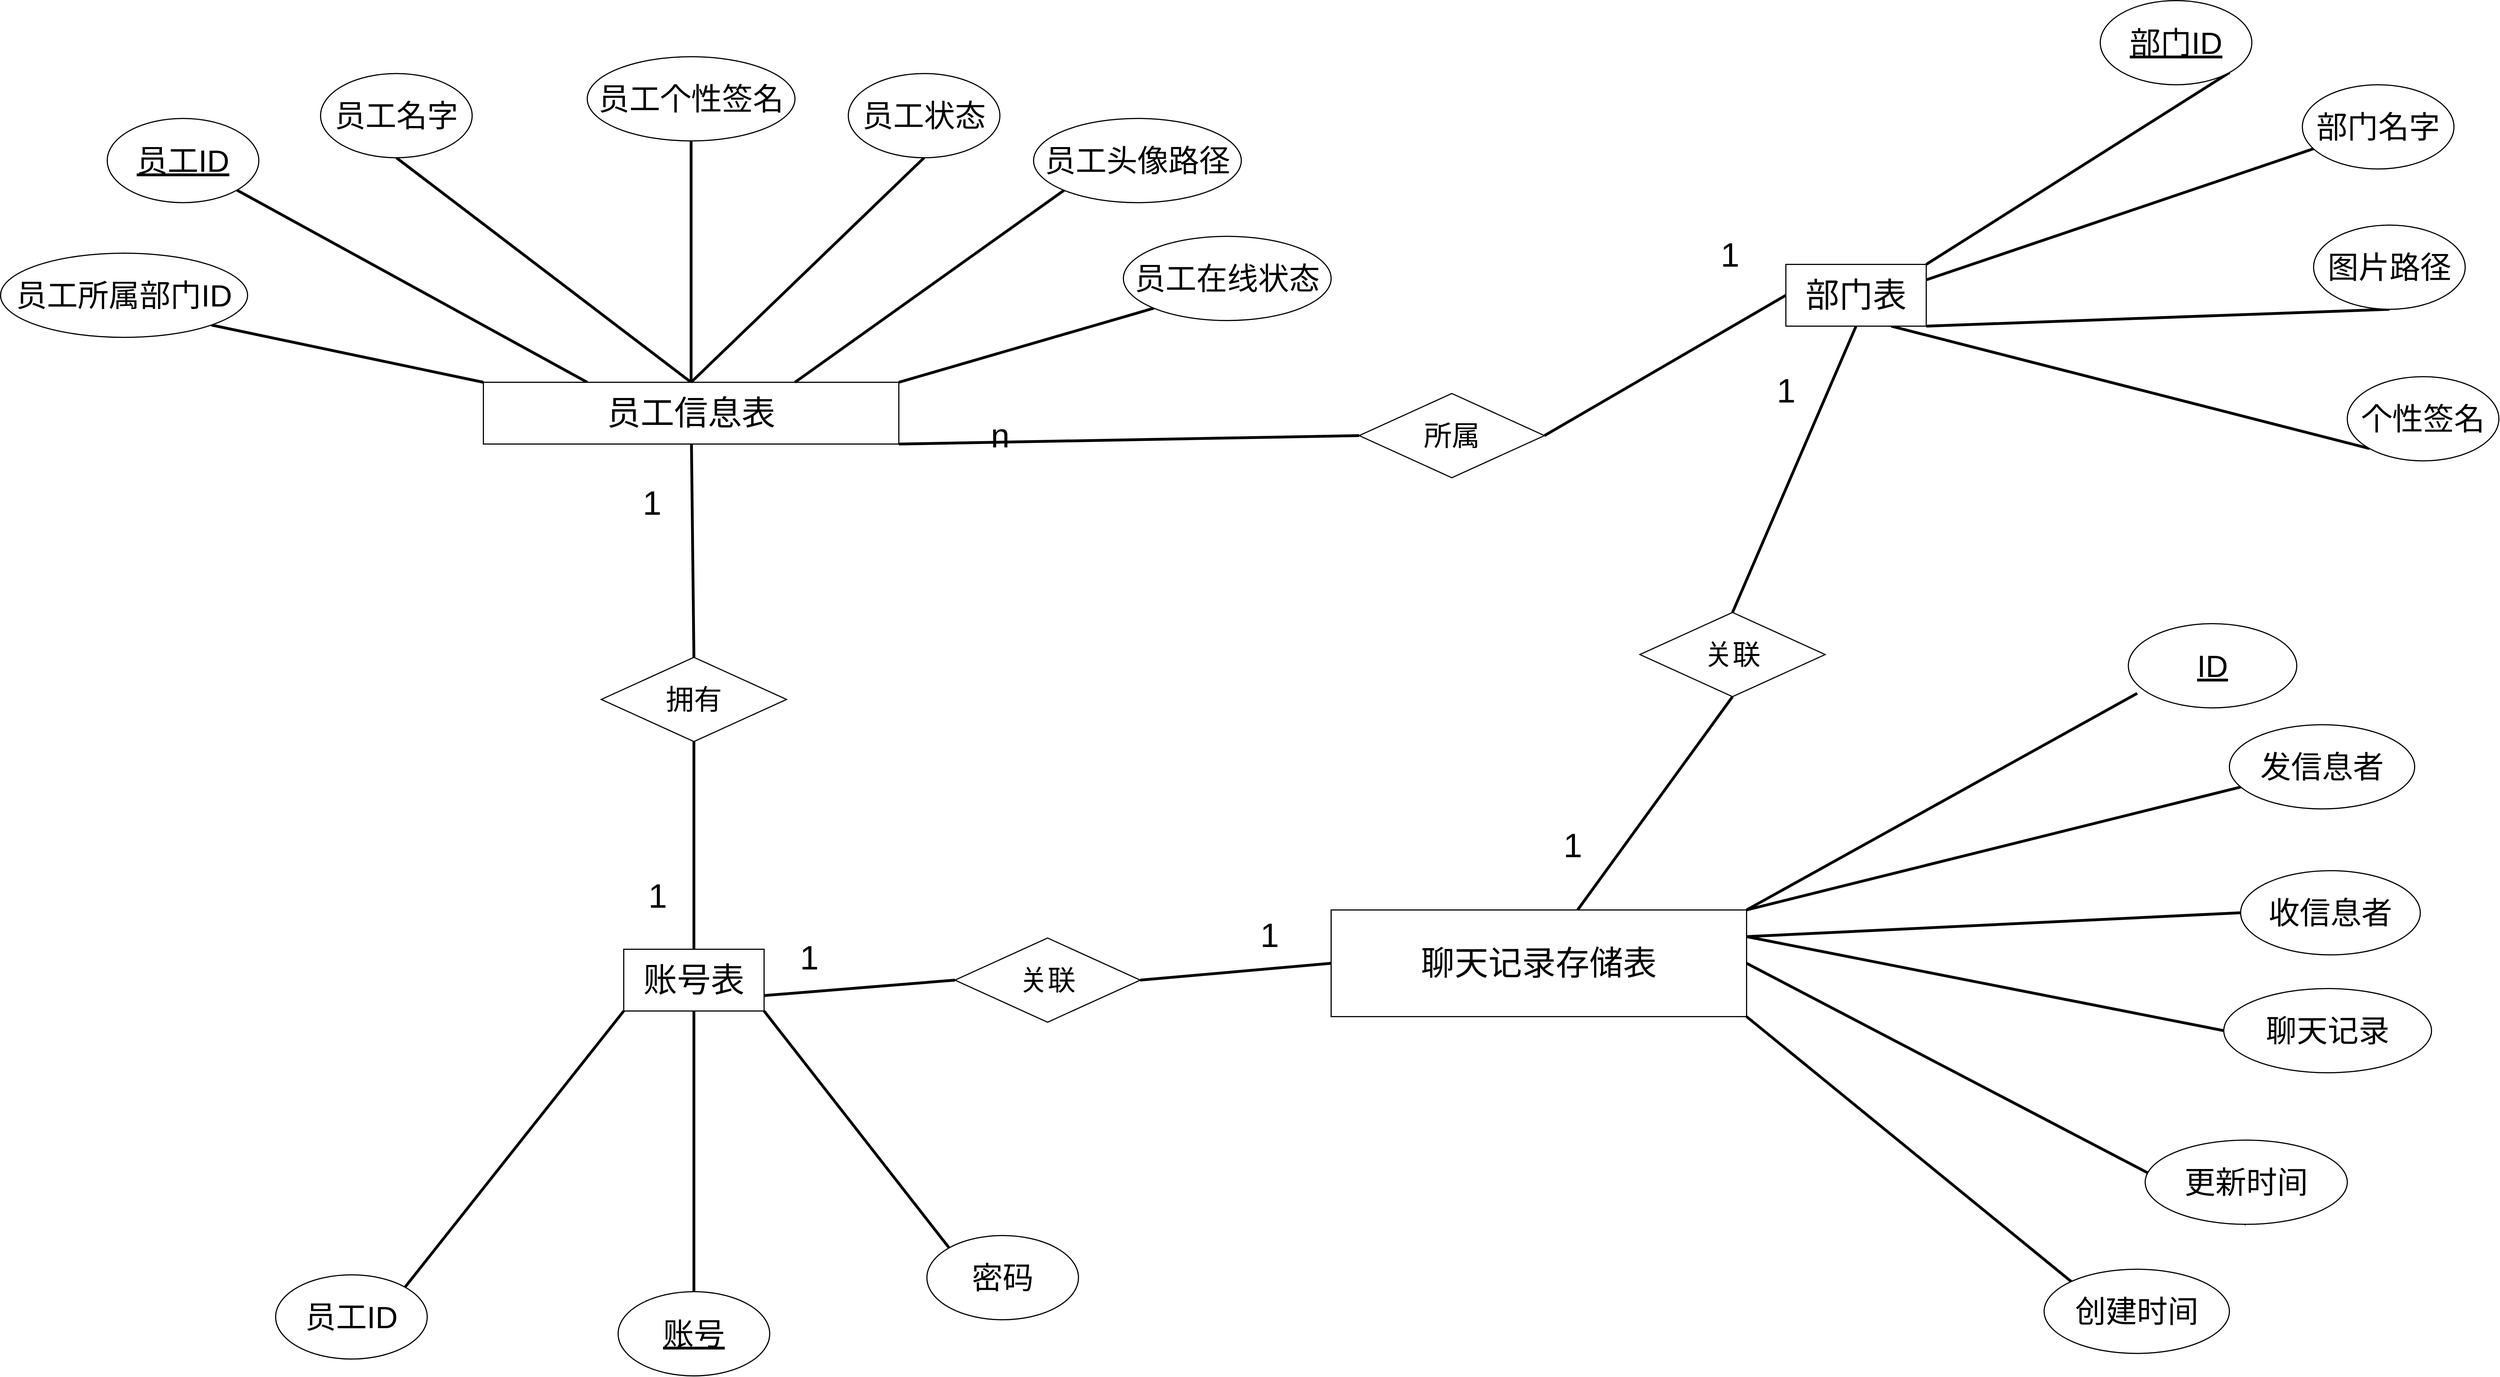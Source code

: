 <mxfile version="24.2.1" type="github">
  <diagram name="第 1 页" id="fGLSbwL6W34-S6l6e2tC">
    <mxGraphModel dx="9493" dy="5173" grid="1" gridSize="10" guides="1" tooltips="1" connect="1" arrows="1" fold="1" page="1" pageScale="1" pageWidth="4800" pageHeight="2700" math="0" shadow="0">
      <root>
        <mxCell id="0" />
        <mxCell id="1" parent="0" />
        <mxCell id="QW0tAEKdiQ6EHTtRKB5S-1" style="rounded=0;orthogonalLoop=1;jettySize=auto;html=1;exitX=0;exitY=0;exitDx=0;exitDy=0;entryX=1;entryY=1;entryDx=0;entryDy=0;strokeWidth=5;startArrow=none;startFill=0;endArrow=none;endFill=0;" parent="1" source="QW0tAEKdiQ6EHTtRKB5S-5" target="QW0tAEKdiQ6EHTtRKB5S-6" edge="1">
          <mxGeometry relative="1" as="geometry" />
        </mxCell>
        <mxCell id="QW0tAEKdiQ6EHTtRKB5S-2" style="edgeStyle=none;rounded=0;orthogonalLoop=1;jettySize=auto;html=1;exitX=0.25;exitY=0;exitDx=0;exitDy=0;strokeWidth=5;endArrow=none;endFill=0;" parent="1" source="QW0tAEKdiQ6EHTtRKB5S-5" target="QW0tAEKdiQ6EHTtRKB5S-7" edge="1">
          <mxGeometry relative="1" as="geometry" />
        </mxCell>
        <mxCell id="QW0tAEKdiQ6EHTtRKB5S-3" style="edgeStyle=none;rounded=0;orthogonalLoop=1;jettySize=auto;html=1;exitX=0.5;exitY=0;exitDx=0;exitDy=0;entryX=0.5;entryY=1;entryDx=0;entryDy=0;strokeWidth=5;endArrow=none;endFill=0;" parent="1" source="QW0tAEKdiQ6EHTtRKB5S-5" target="QW0tAEKdiQ6EHTtRKB5S-8" edge="1">
          <mxGeometry relative="1" as="geometry" />
        </mxCell>
        <mxCell id="QW0tAEKdiQ6EHTtRKB5S-4" style="rounded=0;orthogonalLoop=1;jettySize=auto;html=1;entryX=0.5;entryY=1;entryDx=0;entryDy=0;strokeWidth=5;endArrow=none;endFill=0;" parent="1" source="QW0tAEKdiQ6EHTtRKB5S-5" target="QW0tAEKdiQ6EHTtRKB5S-9" edge="1">
          <mxGeometry relative="1" as="geometry" />
        </mxCell>
        <mxCell id="QW0tAEKdiQ6EHTtRKB5S-33" style="rounded=0;orthogonalLoop=1;jettySize=auto;html=1;exitX=1;exitY=1;exitDx=0;exitDy=0;entryX=0;entryY=0.5;entryDx=0;entryDy=0;endArrow=none;endFill=0;strokeWidth=5;" parent="1" source="QW0tAEKdiQ6EHTtRKB5S-5" target="QW0tAEKdiQ6EHTtRKB5S-32" edge="1">
          <mxGeometry relative="1" as="geometry" />
        </mxCell>
        <mxCell id="QW0tAEKdiQ6EHTtRKB5S-5" value="员工信息表" style="html=1;whiteSpace=wrap;fontSize=60;strokeWidth=2;" parent="1" vertex="1">
          <mxGeometry x="1030" y="780" width="740" height="110" as="geometry" />
        </mxCell>
        <mxCell id="QW0tAEKdiQ6EHTtRKB5S-6" value="员工所属部门ID" style="ellipse;whiteSpace=wrap;html=1;fontSize=55;strokeWidth=2;fontStyle=0" parent="1" vertex="1">
          <mxGeometry x="170" y="550" width="440" height="150" as="geometry" />
        </mxCell>
        <mxCell id="QW0tAEKdiQ6EHTtRKB5S-7" value="员工ID" style="ellipse;whiteSpace=wrap;html=1;fontSize=55;strokeWidth=2;fontStyle=4" parent="1" vertex="1">
          <mxGeometry x="360" y="310" width="270" height="150" as="geometry" />
        </mxCell>
        <mxCell id="QW0tAEKdiQ6EHTtRKB5S-8" value="员工名字" style="ellipse;whiteSpace=wrap;html=1;fontSize=55;strokeWidth=2;" parent="1" vertex="1">
          <mxGeometry x="740" y="230" width="270" height="150" as="geometry" />
        </mxCell>
        <mxCell id="QW0tAEKdiQ6EHTtRKB5S-9" value="员工个性签名" style="ellipse;whiteSpace=wrap;html=1;fontSize=55;strokeWidth=2;" parent="1" vertex="1">
          <mxGeometry x="1215" y="200" width="370" height="150" as="geometry" />
        </mxCell>
        <mxCell id="QW0tAEKdiQ6EHTtRKB5S-10" style="edgeStyle=none;rounded=0;orthogonalLoop=1;jettySize=auto;html=1;exitX=0.5;exitY=1;exitDx=0;exitDy=0;entryX=0.5;entryY=0;entryDx=0;entryDy=0;strokeWidth=5;endArrow=none;endFill=0;" parent="1" source="QW0tAEKdiQ6EHTtRKB5S-11" target="QW0tAEKdiQ6EHTtRKB5S-5" edge="1">
          <mxGeometry relative="1" as="geometry" />
        </mxCell>
        <mxCell id="QW0tAEKdiQ6EHTtRKB5S-11" value="员工状态" style="ellipse;whiteSpace=wrap;html=1;fontSize=55;strokeWidth=2;" parent="1" vertex="1">
          <mxGeometry x="1680" y="230" width="270" height="150" as="geometry" />
        </mxCell>
        <mxCell id="QW0tAEKdiQ6EHTtRKB5S-12" style="edgeStyle=none;rounded=0;orthogonalLoop=1;jettySize=auto;html=1;exitX=0;exitY=1;exitDx=0;exitDy=0;entryX=0.75;entryY=0;entryDx=0;entryDy=0;strokeWidth=5;endArrow=none;endFill=0;" parent="1" source="QW0tAEKdiQ6EHTtRKB5S-13" target="QW0tAEKdiQ6EHTtRKB5S-5" edge="1">
          <mxGeometry relative="1" as="geometry" />
        </mxCell>
        <mxCell id="QW0tAEKdiQ6EHTtRKB5S-13" value="员工头像路径" style="ellipse;whiteSpace=wrap;html=1;fontSize=55;strokeWidth=2;" parent="1" vertex="1">
          <mxGeometry x="2010" y="310" width="370" height="150" as="geometry" />
        </mxCell>
        <mxCell id="QW0tAEKdiQ6EHTtRKB5S-14" style="edgeStyle=none;rounded=0;orthogonalLoop=1;jettySize=auto;html=1;exitX=0;exitY=1;exitDx=0;exitDy=0;entryX=1;entryY=0;entryDx=0;entryDy=0;strokeWidth=5;endArrow=none;endFill=0;" parent="1" source="QW0tAEKdiQ6EHTtRKB5S-15" target="QW0tAEKdiQ6EHTtRKB5S-5" edge="1">
          <mxGeometry relative="1" as="geometry" />
        </mxCell>
        <mxCell id="QW0tAEKdiQ6EHTtRKB5S-15" value="员工在线状态" style="ellipse;whiteSpace=wrap;html=1;fontSize=55;strokeWidth=2;" parent="1" vertex="1">
          <mxGeometry x="2170" y="520" width="370" height="150" as="geometry" />
        </mxCell>
        <mxCell id="QW0tAEKdiQ6EHTtRKB5S-16" style="rounded=0;orthogonalLoop=1;jettySize=auto;html=1;exitX=1;exitY=0;exitDx=0;exitDy=0;entryX=1;entryY=1;entryDx=0;entryDy=0;strokeWidth=5;startArrow=none;startFill=0;endArrow=none;endFill=0;" parent="1" source="QW0tAEKdiQ6EHTtRKB5S-20" target="QW0tAEKdiQ6EHTtRKB5S-21" edge="1">
          <mxGeometry relative="1" as="geometry" />
        </mxCell>
        <mxCell id="QW0tAEKdiQ6EHTtRKB5S-17" style="edgeStyle=none;rounded=0;orthogonalLoop=1;jettySize=auto;html=1;exitX=1;exitY=0.25;exitDx=0;exitDy=0;strokeWidth=5;endArrow=none;endFill=0;" parent="1" source="QW0tAEKdiQ6EHTtRKB5S-20" target="QW0tAEKdiQ6EHTtRKB5S-22" edge="1">
          <mxGeometry relative="1" as="geometry" />
        </mxCell>
        <mxCell id="QW0tAEKdiQ6EHTtRKB5S-18" style="edgeStyle=none;rounded=0;orthogonalLoop=1;jettySize=auto;html=1;exitX=1;exitY=1;exitDx=0;exitDy=0;entryX=0.5;entryY=1;entryDx=0;entryDy=0;strokeWidth=5;endArrow=none;endFill=0;" parent="1" source="QW0tAEKdiQ6EHTtRKB5S-20" target="QW0tAEKdiQ6EHTtRKB5S-23" edge="1">
          <mxGeometry relative="1" as="geometry" />
        </mxCell>
        <mxCell id="QW0tAEKdiQ6EHTtRKB5S-19" style="rounded=0;orthogonalLoop=1;jettySize=auto;html=1;exitX=0.75;exitY=1;exitDx=0;exitDy=0;entryX=0;entryY=1;entryDx=0;entryDy=0;strokeWidth=5;endArrow=none;endFill=0;" parent="1" source="QW0tAEKdiQ6EHTtRKB5S-20" target="QW0tAEKdiQ6EHTtRKB5S-24" edge="1">
          <mxGeometry relative="1" as="geometry" />
        </mxCell>
        <mxCell id="QW0tAEKdiQ6EHTtRKB5S-20" value="部门表" style="html=1;whiteSpace=wrap;fontSize=60;strokeWidth=2;" parent="1" vertex="1">
          <mxGeometry x="3350" y="570" width="250" height="110" as="geometry" />
        </mxCell>
        <mxCell id="QW0tAEKdiQ6EHTtRKB5S-21" value="部门ID" style="ellipse;whiteSpace=wrap;html=1;fontSize=55;strokeWidth=2;fontStyle=4" parent="1" vertex="1">
          <mxGeometry x="3910" y="100" width="270" height="150" as="geometry" />
        </mxCell>
        <mxCell id="QW0tAEKdiQ6EHTtRKB5S-22" value="&lt;span&gt;部门名字&lt;/span&gt;" style="ellipse;whiteSpace=wrap;html=1;fontSize=55;strokeWidth=2;fontStyle=0" parent="1" vertex="1">
          <mxGeometry x="4270" y="250" width="270" height="150" as="geometry" />
        </mxCell>
        <mxCell id="QW0tAEKdiQ6EHTtRKB5S-23" value="图片路径" style="ellipse;whiteSpace=wrap;html=1;fontSize=55;strokeWidth=2;" parent="1" vertex="1">
          <mxGeometry x="4290" y="500" width="270" height="150" as="geometry" />
        </mxCell>
        <mxCell id="QW0tAEKdiQ6EHTtRKB5S-24" value="个性签名" style="ellipse;whiteSpace=wrap;html=1;fontSize=55;strokeWidth=2;" parent="1" vertex="1">
          <mxGeometry x="4350" y="770" width="270" height="150" as="geometry" />
        </mxCell>
        <mxCell id="QW0tAEKdiQ6EHTtRKB5S-25" style="rounded=0;orthogonalLoop=1;jettySize=auto;html=1;exitX=0;exitY=1;exitDx=0;exitDy=0;entryX=1;entryY=0;entryDx=0;entryDy=0;strokeWidth=5;startArrow=none;startFill=0;endArrow=none;endFill=0;" parent="1" source="QW0tAEKdiQ6EHTtRKB5S-28" target="QW0tAEKdiQ6EHTtRKB5S-29" edge="1">
          <mxGeometry relative="1" as="geometry" />
        </mxCell>
        <mxCell id="QW0tAEKdiQ6EHTtRKB5S-26" style="edgeStyle=none;rounded=0;orthogonalLoop=1;jettySize=auto;html=1;exitX=0.5;exitY=1;exitDx=0;exitDy=0;strokeWidth=5;endArrow=none;endFill=0;" parent="1" source="QW0tAEKdiQ6EHTtRKB5S-28" target="QW0tAEKdiQ6EHTtRKB5S-30" edge="1">
          <mxGeometry relative="1" as="geometry" />
        </mxCell>
        <mxCell id="QW0tAEKdiQ6EHTtRKB5S-27" style="edgeStyle=none;rounded=0;orthogonalLoop=1;jettySize=auto;html=1;exitX=1;exitY=1;exitDx=0;exitDy=0;entryX=0;entryY=0;entryDx=0;entryDy=0;strokeWidth=5;endArrow=none;endFill=0;" parent="1" source="QW0tAEKdiQ6EHTtRKB5S-28" target="QW0tAEKdiQ6EHTtRKB5S-31" edge="1">
          <mxGeometry relative="1" as="geometry" />
        </mxCell>
        <mxCell id="QW0tAEKdiQ6EHTtRKB5S-43" style="edgeStyle=none;rounded=0;orthogonalLoop=1;jettySize=auto;html=1;exitX=0.5;exitY=0;exitDx=0;exitDy=0;entryX=0.5;entryY=1;entryDx=0;entryDy=0;strokeWidth=5;endArrow=none;endFill=0;" parent="1" source="QW0tAEKdiQ6EHTtRKB5S-28" target="QW0tAEKdiQ6EHTtRKB5S-41" edge="1">
          <mxGeometry relative="1" as="geometry" />
        </mxCell>
        <mxCell id="vrVnIme9YNmF5LANNV59-17" style="rounded=0;orthogonalLoop=1;jettySize=auto;html=1;exitX=1;exitY=0.75;exitDx=0;exitDy=0;entryX=0;entryY=0.5;entryDx=0;entryDy=0;endArrow=none;endFill=0;strokeWidth=5;" edge="1" parent="1" source="QW0tAEKdiQ6EHTtRKB5S-28" target="vrVnIme9YNmF5LANNV59-14">
          <mxGeometry relative="1" as="geometry" />
        </mxCell>
        <mxCell id="QW0tAEKdiQ6EHTtRKB5S-28" value="账号表" style="html=1;whiteSpace=wrap;fontSize=60;strokeWidth=2;" parent="1" vertex="1">
          <mxGeometry x="1280" y="1790" width="250" height="110" as="geometry" />
        </mxCell>
        <mxCell id="QW0tAEKdiQ6EHTtRKB5S-29" value="员工ID" style="ellipse;whiteSpace=wrap;html=1;fontSize=55;strokeWidth=2;" parent="1" vertex="1">
          <mxGeometry x="660" y="2370" width="270" height="150" as="geometry" />
        </mxCell>
        <mxCell id="QW0tAEKdiQ6EHTtRKB5S-30" value="&lt;u&gt;账号&lt;/u&gt;" style="ellipse;whiteSpace=wrap;html=1;fontSize=55;strokeWidth=2;" parent="1" vertex="1">
          <mxGeometry x="1270" y="2400" width="270" height="150" as="geometry" />
        </mxCell>
        <mxCell id="QW0tAEKdiQ6EHTtRKB5S-31" value="密码" style="ellipse;whiteSpace=wrap;html=1;fontSize=55;strokeWidth=2;" parent="1" vertex="1">
          <mxGeometry x="1820" y="2300" width="270" height="150" as="geometry" />
        </mxCell>
        <mxCell id="QW0tAEKdiQ6EHTtRKB5S-34" style="edgeStyle=none;rounded=0;orthogonalLoop=1;jettySize=auto;html=1;exitX=1;exitY=0.5;exitDx=0;exitDy=0;entryX=0;entryY=0.5;entryDx=0;entryDy=0;strokeWidth=5;endArrow=none;endFill=0;" parent="1" source="QW0tAEKdiQ6EHTtRKB5S-32" target="QW0tAEKdiQ6EHTtRKB5S-20" edge="1">
          <mxGeometry relative="1" as="geometry" />
        </mxCell>
        <mxCell id="QW0tAEKdiQ6EHTtRKB5S-32" value="所属" style="rhombus;whiteSpace=wrap;html=1;fontSize=50;strokeWidth=2;" parent="1" vertex="1">
          <mxGeometry x="2590" y="800" width="330" height="150" as="geometry" />
        </mxCell>
        <mxCell id="QW0tAEKdiQ6EHTtRKB5S-35" value="1" style="text;html=1;align=center;verticalAlign=middle;resizable=0;points=[];autosize=1;strokeColor=none;fillColor=none;fontSize=60;" parent="1" vertex="1">
          <mxGeometry x="3220" y="508" width="60" height="90" as="geometry" />
        </mxCell>
        <mxCell id="QW0tAEKdiQ6EHTtRKB5S-36" value="n" style="text;html=1;align=center;verticalAlign=middle;resizable=0;points=[];autosize=1;strokeColor=none;fillColor=none;fontSize=60;" parent="1" vertex="1">
          <mxGeometry x="1920" y="830" width="60" height="90" as="geometry" />
        </mxCell>
        <mxCell id="QW0tAEKdiQ6EHTtRKB5S-42" style="edgeStyle=none;rounded=0;orthogonalLoop=1;jettySize=auto;html=1;exitX=0.5;exitY=0;exitDx=0;exitDy=0;endArrow=none;endFill=0;strokeWidth=5;" parent="1" source="QW0tAEKdiQ6EHTtRKB5S-41" target="QW0tAEKdiQ6EHTtRKB5S-5" edge="1">
          <mxGeometry relative="1" as="geometry" />
        </mxCell>
        <mxCell id="QW0tAEKdiQ6EHTtRKB5S-41" value="拥有" style="rhombus;whiteSpace=wrap;html=1;fontSize=50;strokeWidth=2;" parent="1" vertex="1">
          <mxGeometry x="1240" y="1270" width="330" height="150" as="geometry" />
        </mxCell>
        <mxCell id="QW0tAEKdiQ6EHTtRKB5S-45" value="1" style="text;html=1;align=center;verticalAlign=middle;resizable=0;points=[];autosize=1;strokeColor=none;fillColor=none;fontSize=60;" parent="1" vertex="1">
          <mxGeometry x="1300" y="950" width="60" height="90" as="geometry" />
        </mxCell>
        <mxCell id="QW0tAEKdiQ6EHTtRKB5S-46" value="1" style="text;html=1;align=center;verticalAlign=middle;resizable=0;points=[];autosize=1;strokeColor=none;fillColor=none;fontSize=60;" parent="1" vertex="1">
          <mxGeometry x="1310" y="1650" width="60" height="90" as="geometry" />
        </mxCell>
        <mxCell id="vrVnIme9YNmF5LANNV59-1" style="rounded=0;orthogonalLoop=1;jettySize=auto;html=1;exitX=1;exitY=0;exitDx=0;exitDy=0;entryX=0.053;entryY=0.827;entryDx=0;entryDy=0;strokeWidth=5;startArrow=none;startFill=0;endArrow=none;endFill=0;entryPerimeter=0;" edge="1" parent="1" source="vrVnIme9YNmF5LANNV59-5" target="vrVnIme9YNmF5LANNV59-6">
          <mxGeometry relative="1" as="geometry" />
        </mxCell>
        <mxCell id="vrVnIme9YNmF5LANNV59-2" style="edgeStyle=none;rounded=0;orthogonalLoop=1;jettySize=auto;html=1;exitX=1;exitY=0;exitDx=0;exitDy=0;strokeWidth=5;endArrow=none;endFill=0;" edge="1" parent="1" source="vrVnIme9YNmF5LANNV59-5" target="vrVnIme9YNmF5LANNV59-7">
          <mxGeometry relative="1" as="geometry" />
        </mxCell>
        <mxCell id="vrVnIme9YNmF5LANNV59-3" style="edgeStyle=none;rounded=0;orthogonalLoop=1;jettySize=auto;html=1;exitX=1;exitY=0.25;exitDx=0;exitDy=0;entryX=0;entryY=0.5;entryDx=0;entryDy=0;strokeWidth=5;endArrow=none;endFill=0;" edge="1" parent="1" source="vrVnIme9YNmF5LANNV59-5" target="vrVnIme9YNmF5LANNV59-8">
          <mxGeometry relative="1" as="geometry" />
        </mxCell>
        <mxCell id="vrVnIme9YNmF5LANNV59-4" style="rounded=0;orthogonalLoop=1;jettySize=auto;html=1;entryX=0;entryY=0.5;entryDx=0;entryDy=0;strokeWidth=5;endArrow=none;endFill=0;exitX=1;exitY=0.25;exitDx=0;exitDy=0;" edge="1" parent="1" source="vrVnIme9YNmF5LANNV59-5" target="vrVnIme9YNmF5LANNV59-9">
          <mxGeometry relative="1" as="geometry" />
        </mxCell>
        <mxCell id="vrVnIme9YNmF5LANNV59-5" value="聊天记录存储表" style="html=1;whiteSpace=wrap;fontSize=60;strokeWidth=2;" vertex="1" parent="1">
          <mxGeometry x="2540" y="1720" width="740" height="190" as="geometry" />
        </mxCell>
        <mxCell id="vrVnIme9YNmF5LANNV59-6" value="ID" style="ellipse;whiteSpace=wrap;html=1;fontSize=55;strokeWidth=2;fontStyle=4" vertex="1" parent="1">
          <mxGeometry x="3960" y="1210" width="300" height="150" as="geometry" />
        </mxCell>
        <mxCell id="vrVnIme9YNmF5LANNV59-7" value="发信息者" style="ellipse;whiteSpace=wrap;html=1;fontSize=55;strokeWidth=2;fontStyle=0" vertex="1" parent="1">
          <mxGeometry x="4140" y="1390" width="330" height="150" as="geometry" />
        </mxCell>
        <mxCell id="vrVnIme9YNmF5LANNV59-8" value="收信息者" style="ellipse;whiteSpace=wrap;html=1;fontSize=55;strokeWidth=2;" vertex="1" parent="1">
          <mxGeometry x="4160" y="1650" width="320" height="150" as="geometry" />
        </mxCell>
        <mxCell id="vrVnIme9YNmF5LANNV59-9" value="聊天记录" style="ellipse;whiteSpace=wrap;html=1;fontSize=55;strokeWidth=2;" vertex="1" parent="1">
          <mxGeometry x="4130" y="1860" width="370" height="150" as="geometry" />
        </mxCell>
        <mxCell id="vrVnIme9YNmF5LANNV59-10" style="edgeStyle=none;rounded=0;orthogonalLoop=1;jettySize=auto;html=1;exitX=0.5;exitY=1;exitDx=0;exitDy=0;entryX=1;entryY=0.5;entryDx=0;entryDy=0;strokeWidth=5;endArrow=none;endFill=0;" edge="1" parent="1" source="vrVnIme9YNmF5LANNV59-11" target="vrVnIme9YNmF5LANNV59-5">
          <mxGeometry relative="1" as="geometry" />
        </mxCell>
        <mxCell id="vrVnIme9YNmF5LANNV59-11" value="更新时间" style="ellipse;whiteSpace=wrap;html=1;fontSize=55;strokeWidth=2;" vertex="1" parent="1">
          <mxGeometry x="3990" y="2130" width="360" height="150" as="geometry" />
        </mxCell>
        <mxCell id="vrVnIme9YNmF5LANNV59-12" style="edgeStyle=none;rounded=0;orthogonalLoop=1;jettySize=auto;html=1;exitX=0;exitY=0;exitDx=0;exitDy=0;entryX=1;entryY=1;entryDx=0;entryDy=0;strokeWidth=5;endArrow=none;endFill=0;" edge="1" parent="1" source="vrVnIme9YNmF5LANNV59-13" target="vrVnIme9YNmF5LANNV59-5">
          <mxGeometry relative="1" as="geometry" />
        </mxCell>
        <mxCell id="vrVnIme9YNmF5LANNV59-13" value="创建时间" style="ellipse;whiteSpace=wrap;html=1;fontSize=55;strokeWidth=2;" vertex="1" parent="1">
          <mxGeometry x="3810" y="2360" width="330" height="150" as="geometry" />
        </mxCell>
        <mxCell id="vrVnIme9YNmF5LANNV59-16" style="rounded=0;orthogonalLoop=1;jettySize=auto;html=1;exitX=1;exitY=0.5;exitDx=0;exitDy=0;entryX=0;entryY=0.5;entryDx=0;entryDy=0;strokeWidth=5;endArrow=none;endFill=0;" edge="1" parent="1" source="vrVnIme9YNmF5LANNV59-14" target="vrVnIme9YNmF5LANNV59-5">
          <mxGeometry relative="1" as="geometry" />
        </mxCell>
        <mxCell id="vrVnIme9YNmF5LANNV59-14" value="关联" style="rhombus;whiteSpace=wrap;html=1;fontSize=50;strokeWidth=2;" vertex="1" parent="1">
          <mxGeometry x="1870" y="1770" width="330" height="150" as="geometry" />
        </mxCell>
        <mxCell id="vrVnIme9YNmF5LANNV59-18" value="1" style="text;html=1;align=center;verticalAlign=middle;resizable=0;points=[];autosize=1;strokeColor=none;fillColor=none;fontSize=60;" vertex="1" parent="1">
          <mxGeometry x="1580" y="1760" width="60" height="90" as="geometry" />
        </mxCell>
        <mxCell id="vrVnIme9YNmF5LANNV59-19" value="1" style="text;html=1;align=center;verticalAlign=middle;resizable=0;points=[];autosize=1;strokeColor=none;fillColor=none;fontSize=60;" vertex="1" parent="1">
          <mxGeometry x="2400" y="1720" width="60" height="90" as="geometry" />
        </mxCell>
        <mxCell id="vrVnIme9YNmF5LANNV59-21" style="rounded=0;orthogonalLoop=1;jettySize=auto;html=1;exitX=0.5;exitY=0;exitDx=0;exitDy=0;entryX=0.5;entryY=1;entryDx=0;entryDy=0;strokeWidth=5;endArrow=none;endFill=0;" edge="1" parent="1" source="vrVnIme9YNmF5LANNV59-20" target="QW0tAEKdiQ6EHTtRKB5S-20">
          <mxGeometry relative="1" as="geometry" />
        </mxCell>
        <mxCell id="vrVnIme9YNmF5LANNV59-22" style="rounded=0;orthogonalLoop=1;jettySize=auto;html=1;exitX=0.5;exitY=1;exitDx=0;exitDy=0;endArrow=none;endFill=0;strokeWidth=5;" edge="1" parent="1" source="vrVnIme9YNmF5LANNV59-20" target="vrVnIme9YNmF5LANNV59-5">
          <mxGeometry relative="1" as="geometry" />
        </mxCell>
        <mxCell id="vrVnIme9YNmF5LANNV59-20" value="关联" style="rhombus;whiteSpace=wrap;html=1;fontSize=50;strokeWidth=2;" vertex="1" parent="1">
          <mxGeometry x="3090" y="1190" width="330" height="150" as="geometry" />
        </mxCell>
        <mxCell id="vrVnIme9YNmF5LANNV59-23" value="1" style="text;html=1;align=center;verticalAlign=middle;resizable=0;points=[];autosize=1;strokeColor=none;fillColor=none;fontSize=60;" vertex="1" parent="1">
          <mxGeometry x="3320" y="750" width="60" height="90" as="geometry" />
        </mxCell>
        <mxCell id="vrVnIme9YNmF5LANNV59-24" value="1" style="text;html=1;align=center;verticalAlign=middle;resizable=0;points=[];autosize=1;strokeColor=none;fillColor=none;fontSize=60;" vertex="1" parent="1">
          <mxGeometry x="2940" y="1560" width="60" height="90" as="geometry" />
        </mxCell>
      </root>
    </mxGraphModel>
  </diagram>
</mxfile>
